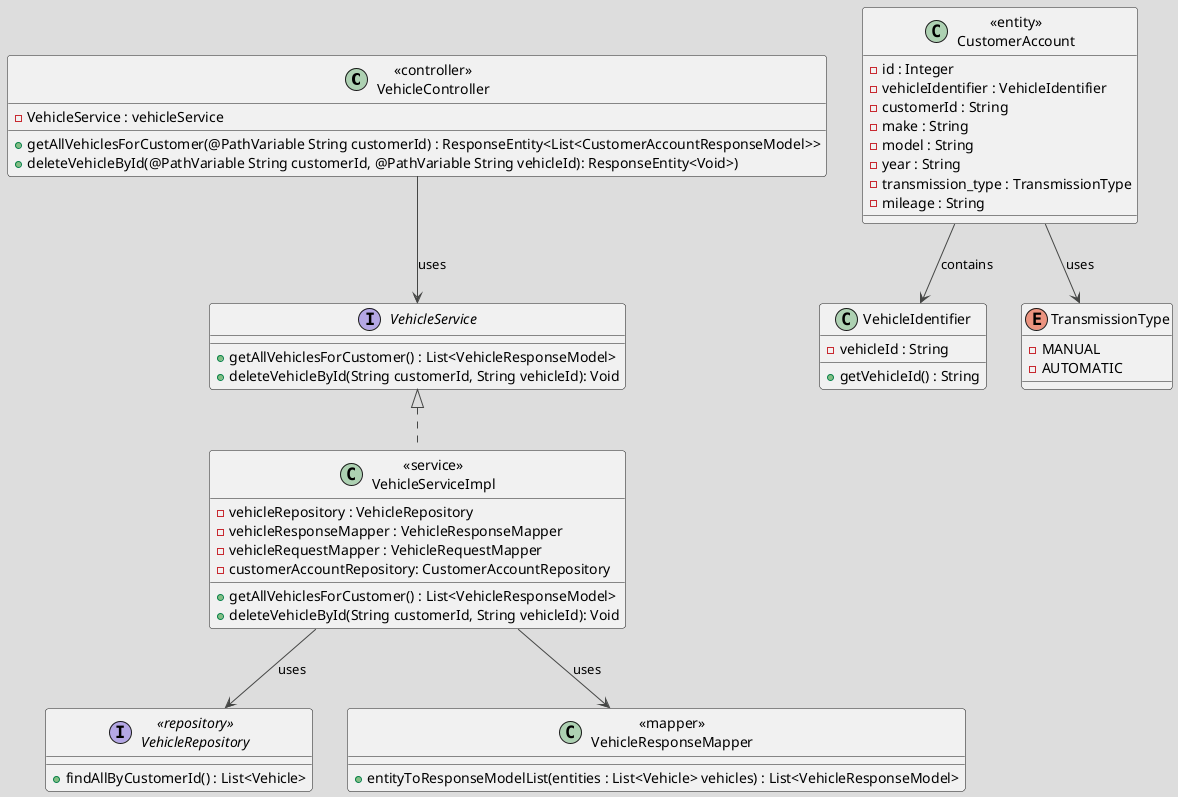 @startuml
!theme toy
' Define class styles
skinparam class {
    BackgroundColor<<entity>> Wheat
    BackgroundColor<<controller>> LightSkyBlue
    BackgroundColor<<service>> LightGreen
    BackgroundColor<<repository>> LightCoral
    BackgroundColor<<mapper>> Khaki
}

' VehicleController
class "<<controller>>\nVehicleController" as controller {
    - VehicleService : vehicleService
    + getAllVehiclesForCustomer(@PathVariable String customerId) : ResponseEntity<List<CustomerAccountResponseModel>>
    + deleteVehicleById(@PathVariable String customerId, @PathVariable String vehicleId): ResponseEntity<Void>)
}

' VehicleService interfacea
interface "VehicleService" as service {
    + getAllVehiclesForCustomer() : List<VehicleResponseModel>
    + deleteVehicleById(String customerId, String vehicleId): Void
}

' CustomerAccountServiceImpl class
class "<<service>>\nVehicleServiceImpl" as serviceImpl {
    - vehicleRepository : VehicleRepository
    - vehicleResponseMapper : VehicleResponseMapper
    - vehicleRequestMapper : VehicleRequestMapper
    - customerAccountRepository: CustomerAccountRepository
    + getAllVehiclesForCustomer() : List<VehicleResponseModel>
    + deleteVehicleById(String customerId, String vehicleId): Void
}
serviceImpl .up.|> service

' CustomerAccountRepository interface (assuming existence)
interface "<<repository>>\nVehicleRepository" as repository {
    + findAllByCustomerId() : List<Vehicle>
}

' CustomerAccountResponseMapper class (assuming existence)
class "<<mapper>>\nVehicleResponseMapper" as responseMapper {
    + entityToResponseModelList(entities : List<Vehicle> vehicles) : List<VehicleResponseModel>
}

' CustomerAccount class
class "<<entity>>\nCustomerAccount" as customerAccount {
    - id : Integer
    - vehicleIdentifier : VehicleIdentifier
    - customerId : String
    - make : String
    - model : String
    - year : String
    - transmission_type : TransmissionType
    - mileage : String
}

' CustomerAccountIdentifier class
class "VehicleIdentifier" as accountIdentifier {
    - vehicleId : String
    + getVehicleId() : String
}
' TransmissionType enum
enum "TransmissionType" as transmissionType {
  - MANUAL
  - AUTOMATIC
}

' Relationships
controller --> service : uses
serviceImpl --> repository : uses
serviceImpl --> responseMapper : uses
customerAccount --> accountIdentifier : contains
customerAccount --> transmissionType : uses

@enduml
